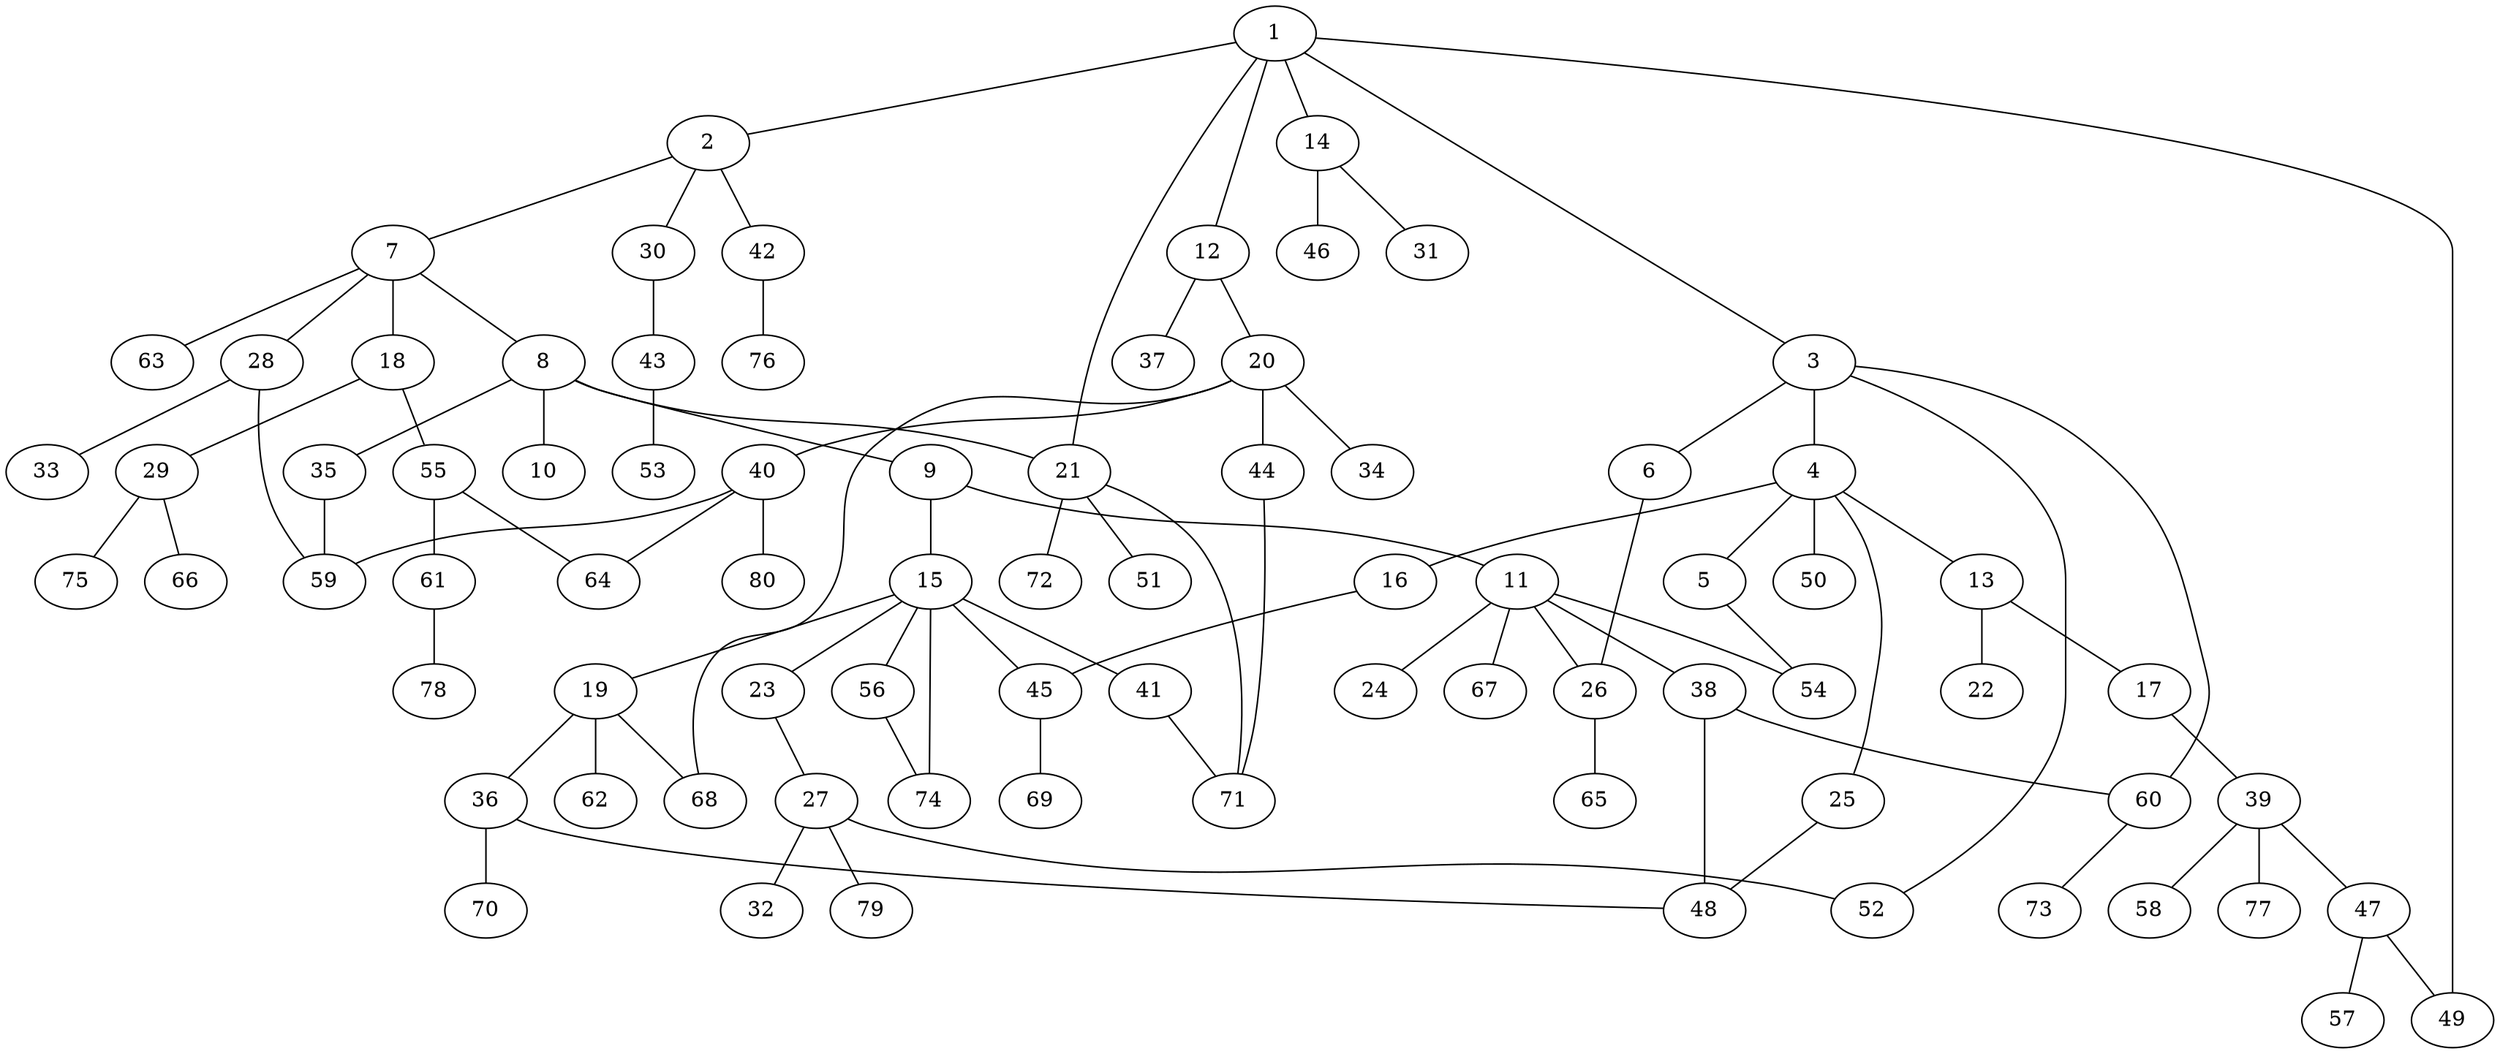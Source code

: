 graph graphname {1--2
1--3
1--12
1--14
1--21
1--49
2--7
2--30
2--42
3--4
3--6
3--52
3--60
4--5
4--13
4--16
4--25
4--50
5--54
6--26
7--8
7--18
7--28
7--63
8--9
8--10
8--21
8--35
9--11
9--15
11--24
11--26
11--38
11--54
11--67
12--20
12--37
13--17
13--22
14--31
14--46
15--19
15--23
15--41
15--45
15--56
15--74
16--45
17--39
18--29
18--55
19--36
19--62
19--68
20--34
20--40
20--44
20--68
21--51
21--71
21--72
23--27
25--48
26--65
27--32
27--52
27--79
28--33
28--59
29--66
29--75
30--43
35--59
36--48
36--70
38--48
38--60
39--47
39--58
39--77
40--59
40--64
40--80
41--71
42--76
43--53
44--71
45--69
47--49
47--57
55--61
55--64
56--74
60--73
61--78
}